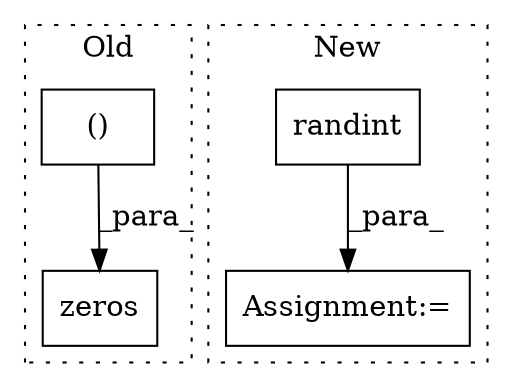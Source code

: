 digraph G {
subgraph cluster0 {
1 [label="zeros" a="32" s="1156,1239" l="11,1" shape="box"];
3 [label="()" a="106" s="1167" l="59" shape="box"];
label = "Old";
style="dotted";
}
subgraph cluster1 {
2 [label="randint" a="32" s="1160,1202" l="8,1" shape="box"];
4 [label="Assignment:=" a="7" s="1218" l="1" shape="box"];
label = "New";
style="dotted";
}
2 -> 4 [label="_para_"];
3 -> 1 [label="_para_"];
}